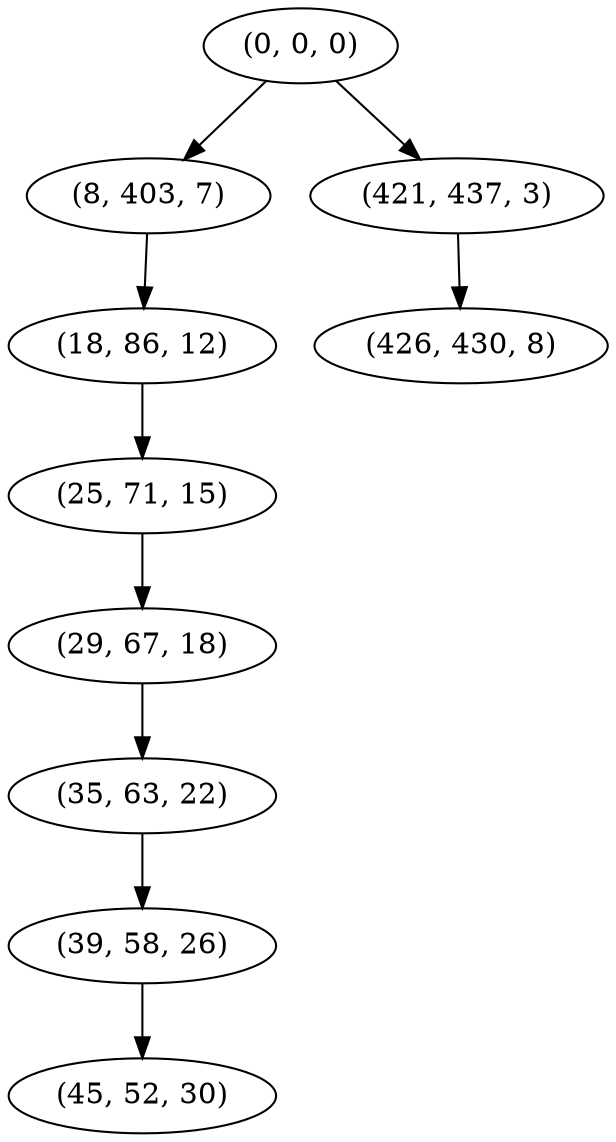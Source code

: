 digraph tree {
    "(0, 0, 0)";
    "(8, 403, 7)";
    "(18, 86, 12)";
    "(25, 71, 15)";
    "(29, 67, 18)";
    "(35, 63, 22)";
    "(39, 58, 26)";
    "(45, 52, 30)";
    "(421, 437, 3)";
    "(426, 430, 8)";
    "(0, 0, 0)" -> "(8, 403, 7)";
    "(0, 0, 0)" -> "(421, 437, 3)";
    "(8, 403, 7)" -> "(18, 86, 12)";
    "(18, 86, 12)" -> "(25, 71, 15)";
    "(25, 71, 15)" -> "(29, 67, 18)";
    "(29, 67, 18)" -> "(35, 63, 22)";
    "(35, 63, 22)" -> "(39, 58, 26)";
    "(39, 58, 26)" -> "(45, 52, 30)";
    "(421, 437, 3)" -> "(426, 430, 8)";
}
